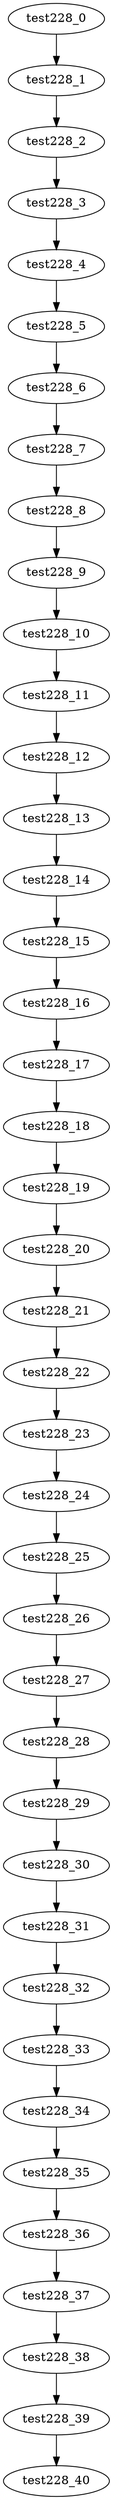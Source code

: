 digraph G {
test228_0->test228_1;
test228_1->test228_2;
test228_2->test228_3;
test228_3->test228_4;
test228_4->test228_5;
test228_5->test228_6;
test228_6->test228_7;
test228_7->test228_8;
test228_8->test228_9;
test228_9->test228_10;
test228_10->test228_11;
test228_11->test228_12;
test228_12->test228_13;
test228_13->test228_14;
test228_14->test228_15;
test228_15->test228_16;
test228_16->test228_17;
test228_17->test228_18;
test228_18->test228_19;
test228_19->test228_20;
test228_20->test228_21;
test228_21->test228_22;
test228_22->test228_23;
test228_23->test228_24;
test228_24->test228_25;
test228_25->test228_26;
test228_26->test228_27;
test228_27->test228_28;
test228_28->test228_29;
test228_29->test228_30;
test228_30->test228_31;
test228_31->test228_32;
test228_32->test228_33;
test228_33->test228_34;
test228_34->test228_35;
test228_35->test228_36;
test228_36->test228_37;
test228_37->test228_38;
test228_38->test228_39;
test228_39->test228_40;

}
